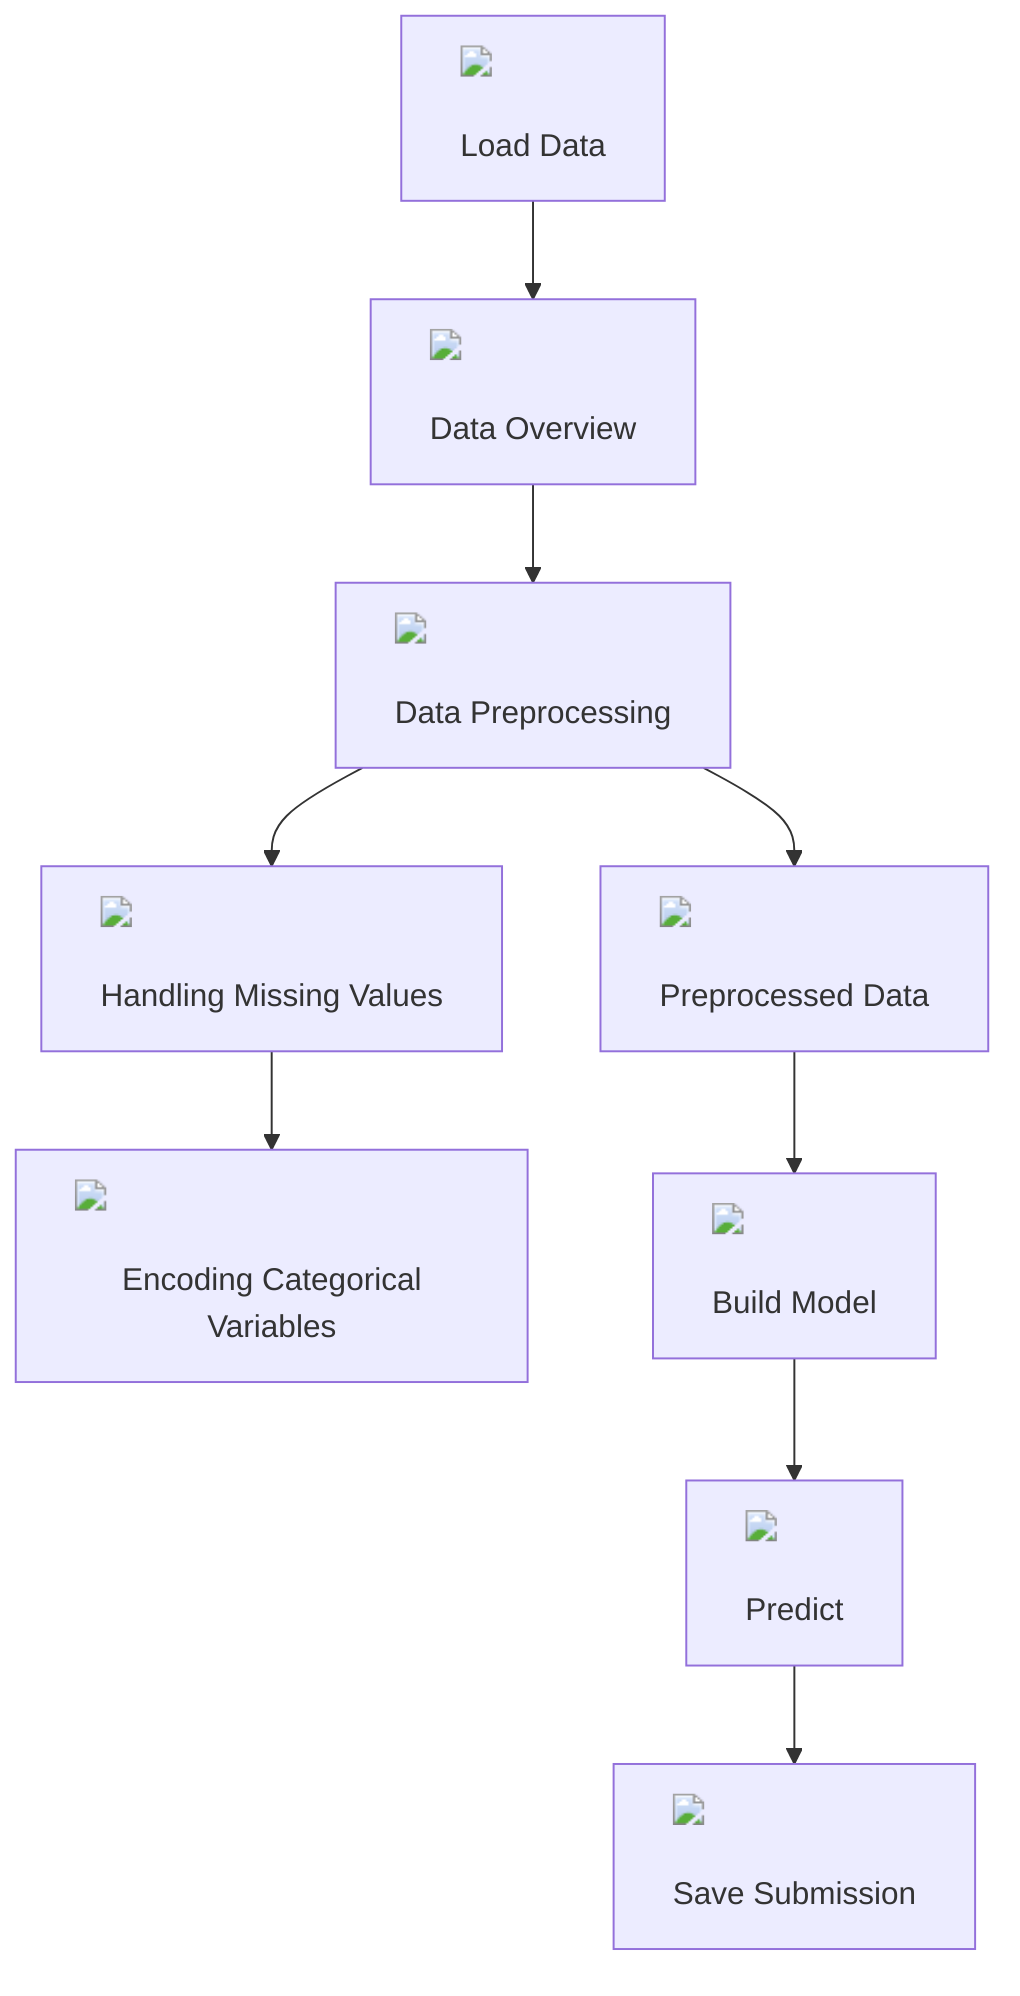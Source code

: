 flowchart TD
    A["<img src='file.svg'/> <br/> Load Data"] --> B["<img src='table.svg'/> <br/> Data Overview"]
    B --> C["<img src='column_split.svg'/> <br/> Data Preprocessing"]
    C --> D["<img src='column_split.svg'/> <br/> Handling Missing Values"]
    D --> E["<img src='column_split.svg'/> <br/> Encoding Categorical Variables"]
    C --> F["<img src='table.svg'/> <br/> Preprocessed Data"]
    F --> G["<img src='brain.svg'/> <br/> Build Model"]
    G --> H["<img src='brain.svg'/> <br/> Predict"]
    H --> I["<img src='file.svg'/> <br/> Save Submission"]